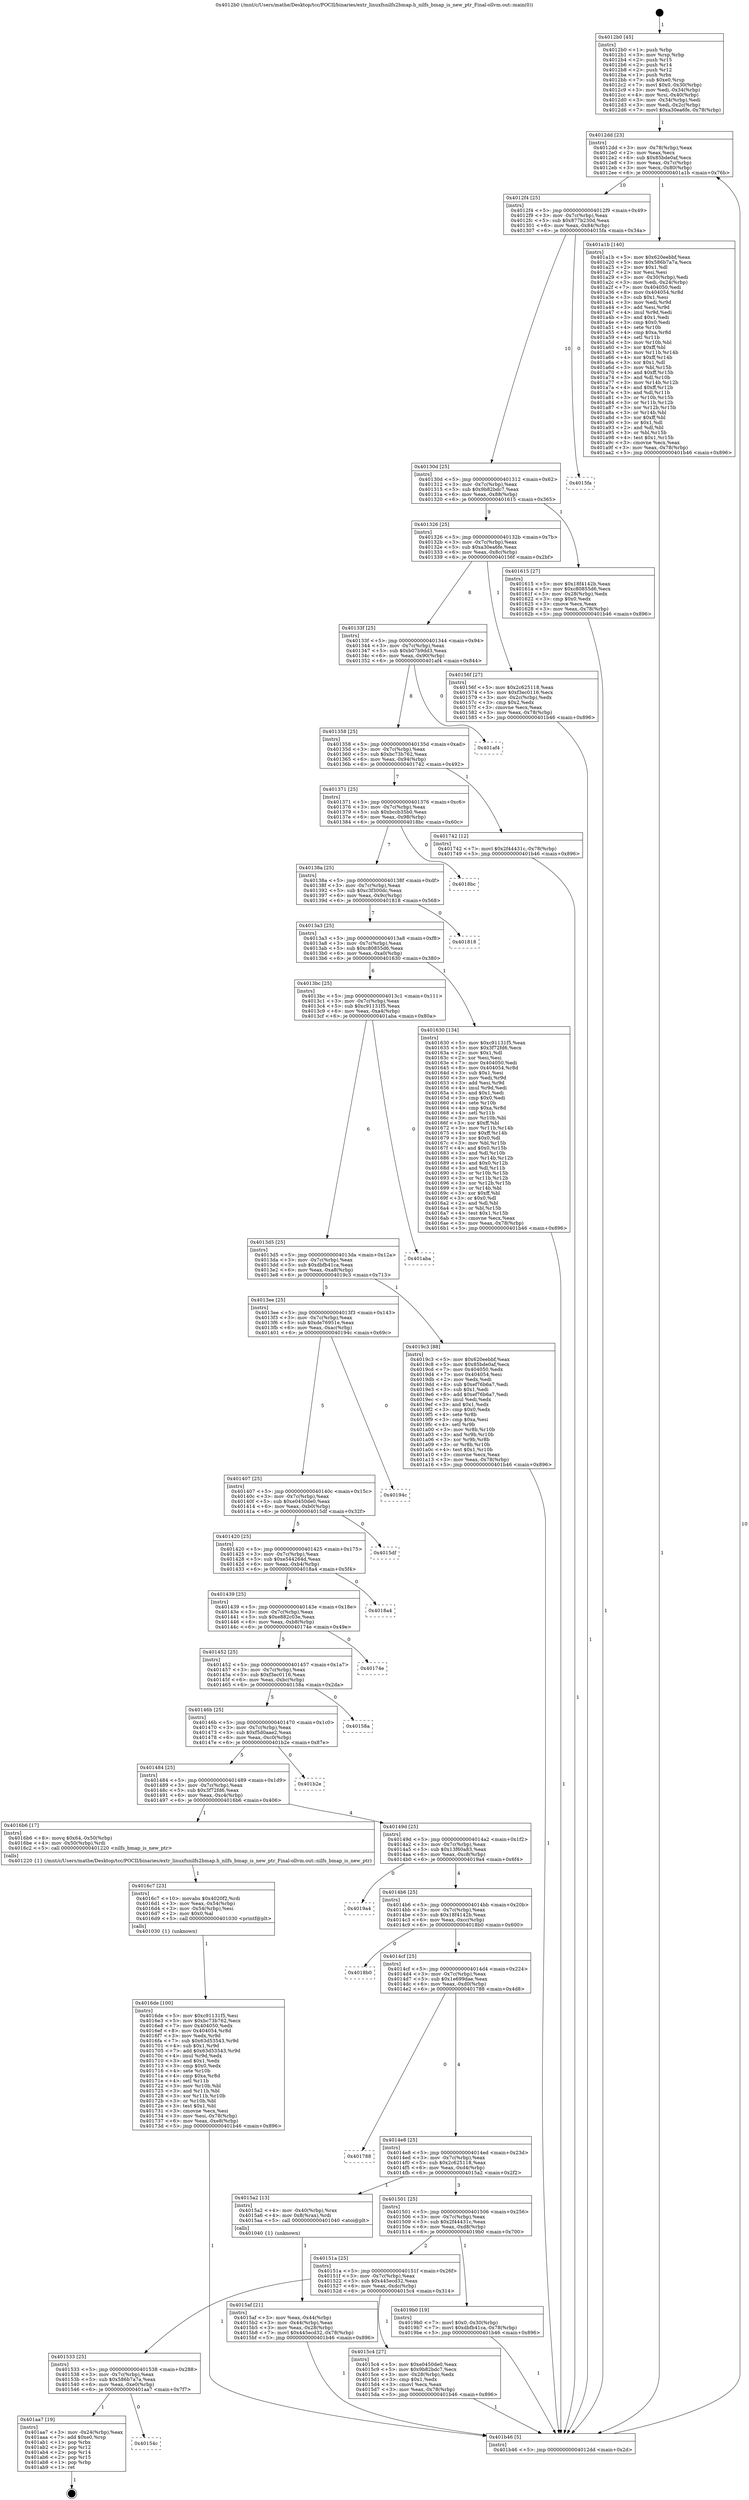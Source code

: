 digraph "0x4012b0" {
  label = "0x4012b0 (/mnt/c/Users/mathe/Desktop/tcc/POCII/binaries/extr_linuxfsnilfs2bmap.h_nilfs_bmap_is_new_ptr_Final-ollvm.out::main(0))"
  labelloc = "t"
  node[shape=record]

  Entry [label="",width=0.3,height=0.3,shape=circle,fillcolor=black,style=filled]
  "0x4012dd" [label="{
     0x4012dd [23]\l
     | [instrs]\l
     &nbsp;&nbsp;0x4012dd \<+3\>: mov -0x78(%rbp),%eax\l
     &nbsp;&nbsp;0x4012e0 \<+2\>: mov %eax,%ecx\l
     &nbsp;&nbsp;0x4012e2 \<+6\>: sub $0x85bde0af,%ecx\l
     &nbsp;&nbsp;0x4012e8 \<+3\>: mov %eax,-0x7c(%rbp)\l
     &nbsp;&nbsp;0x4012eb \<+3\>: mov %ecx,-0x80(%rbp)\l
     &nbsp;&nbsp;0x4012ee \<+6\>: je 0000000000401a1b \<main+0x76b\>\l
  }"]
  "0x401a1b" [label="{
     0x401a1b [140]\l
     | [instrs]\l
     &nbsp;&nbsp;0x401a1b \<+5\>: mov $0x620eebbf,%eax\l
     &nbsp;&nbsp;0x401a20 \<+5\>: mov $0x586b7a7a,%ecx\l
     &nbsp;&nbsp;0x401a25 \<+2\>: mov $0x1,%dl\l
     &nbsp;&nbsp;0x401a27 \<+2\>: xor %esi,%esi\l
     &nbsp;&nbsp;0x401a29 \<+3\>: mov -0x30(%rbp),%edi\l
     &nbsp;&nbsp;0x401a2c \<+3\>: mov %edi,-0x24(%rbp)\l
     &nbsp;&nbsp;0x401a2f \<+7\>: mov 0x404050,%edi\l
     &nbsp;&nbsp;0x401a36 \<+8\>: mov 0x404054,%r8d\l
     &nbsp;&nbsp;0x401a3e \<+3\>: sub $0x1,%esi\l
     &nbsp;&nbsp;0x401a41 \<+3\>: mov %edi,%r9d\l
     &nbsp;&nbsp;0x401a44 \<+3\>: add %esi,%r9d\l
     &nbsp;&nbsp;0x401a47 \<+4\>: imul %r9d,%edi\l
     &nbsp;&nbsp;0x401a4b \<+3\>: and $0x1,%edi\l
     &nbsp;&nbsp;0x401a4e \<+3\>: cmp $0x0,%edi\l
     &nbsp;&nbsp;0x401a51 \<+4\>: sete %r10b\l
     &nbsp;&nbsp;0x401a55 \<+4\>: cmp $0xa,%r8d\l
     &nbsp;&nbsp;0x401a59 \<+4\>: setl %r11b\l
     &nbsp;&nbsp;0x401a5d \<+3\>: mov %r10b,%bl\l
     &nbsp;&nbsp;0x401a60 \<+3\>: xor $0xff,%bl\l
     &nbsp;&nbsp;0x401a63 \<+3\>: mov %r11b,%r14b\l
     &nbsp;&nbsp;0x401a66 \<+4\>: xor $0xff,%r14b\l
     &nbsp;&nbsp;0x401a6a \<+3\>: xor $0x1,%dl\l
     &nbsp;&nbsp;0x401a6d \<+3\>: mov %bl,%r15b\l
     &nbsp;&nbsp;0x401a70 \<+4\>: and $0xff,%r15b\l
     &nbsp;&nbsp;0x401a74 \<+3\>: and %dl,%r10b\l
     &nbsp;&nbsp;0x401a77 \<+3\>: mov %r14b,%r12b\l
     &nbsp;&nbsp;0x401a7a \<+4\>: and $0xff,%r12b\l
     &nbsp;&nbsp;0x401a7e \<+3\>: and %dl,%r11b\l
     &nbsp;&nbsp;0x401a81 \<+3\>: or %r10b,%r15b\l
     &nbsp;&nbsp;0x401a84 \<+3\>: or %r11b,%r12b\l
     &nbsp;&nbsp;0x401a87 \<+3\>: xor %r12b,%r15b\l
     &nbsp;&nbsp;0x401a8a \<+3\>: or %r14b,%bl\l
     &nbsp;&nbsp;0x401a8d \<+3\>: xor $0xff,%bl\l
     &nbsp;&nbsp;0x401a90 \<+3\>: or $0x1,%dl\l
     &nbsp;&nbsp;0x401a93 \<+2\>: and %dl,%bl\l
     &nbsp;&nbsp;0x401a95 \<+3\>: or %bl,%r15b\l
     &nbsp;&nbsp;0x401a98 \<+4\>: test $0x1,%r15b\l
     &nbsp;&nbsp;0x401a9c \<+3\>: cmovne %ecx,%eax\l
     &nbsp;&nbsp;0x401a9f \<+3\>: mov %eax,-0x78(%rbp)\l
     &nbsp;&nbsp;0x401aa2 \<+5\>: jmp 0000000000401b46 \<main+0x896\>\l
  }"]
  "0x4012f4" [label="{
     0x4012f4 [25]\l
     | [instrs]\l
     &nbsp;&nbsp;0x4012f4 \<+5\>: jmp 00000000004012f9 \<main+0x49\>\l
     &nbsp;&nbsp;0x4012f9 \<+3\>: mov -0x7c(%rbp),%eax\l
     &nbsp;&nbsp;0x4012fc \<+5\>: sub $0x877b230d,%eax\l
     &nbsp;&nbsp;0x401301 \<+6\>: mov %eax,-0x84(%rbp)\l
     &nbsp;&nbsp;0x401307 \<+6\>: je 00000000004015fa \<main+0x34a\>\l
  }"]
  Exit [label="",width=0.3,height=0.3,shape=circle,fillcolor=black,style=filled,peripheries=2]
  "0x4015fa" [label="{
     0x4015fa\l
  }", style=dashed]
  "0x40130d" [label="{
     0x40130d [25]\l
     | [instrs]\l
     &nbsp;&nbsp;0x40130d \<+5\>: jmp 0000000000401312 \<main+0x62\>\l
     &nbsp;&nbsp;0x401312 \<+3\>: mov -0x7c(%rbp),%eax\l
     &nbsp;&nbsp;0x401315 \<+5\>: sub $0x9b82bdc7,%eax\l
     &nbsp;&nbsp;0x40131a \<+6\>: mov %eax,-0x88(%rbp)\l
     &nbsp;&nbsp;0x401320 \<+6\>: je 0000000000401615 \<main+0x365\>\l
  }"]
  "0x40154c" [label="{
     0x40154c\l
  }", style=dashed]
  "0x401615" [label="{
     0x401615 [27]\l
     | [instrs]\l
     &nbsp;&nbsp;0x401615 \<+5\>: mov $0x18f4142b,%eax\l
     &nbsp;&nbsp;0x40161a \<+5\>: mov $0xc80855d6,%ecx\l
     &nbsp;&nbsp;0x40161f \<+3\>: mov -0x28(%rbp),%edx\l
     &nbsp;&nbsp;0x401622 \<+3\>: cmp $0x0,%edx\l
     &nbsp;&nbsp;0x401625 \<+3\>: cmove %ecx,%eax\l
     &nbsp;&nbsp;0x401628 \<+3\>: mov %eax,-0x78(%rbp)\l
     &nbsp;&nbsp;0x40162b \<+5\>: jmp 0000000000401b46 \<main+0x896\>\l
  }"]
  "0x401326" [label="{
     0x401326 [25]\l
     | [instrs]\l
     &nbsp;&nbsp;0x401326 \<+5\>: jmp 000000000040132b \<main+0x7b\>\l
     &nbsp;&nbsp;0x40132b \<+3\>: mov -0x7c(%rbp),%eax\l
     &nbsp;&nbsp;0x40132e \<+5\>: sub $0xa30ea6fe,%eax\l
     &nbsp;&nbsp;0x401333 \<+6\>: mov %eax,-0x8c(%rbp)\l
     &nbsp;&nbsp;0x401339 \<+6\>: je 000000000040156f \<main+0x2bf\>\l
  }"]
  "0x401aa7" [label="{
     0x401aa7 [19]\l
     | [instrs]\l
     &nbsp;&nbsp;0x401aa7 \<+3\>: mov -0x24(%rbp),%eax\l
     &nbsp;&nbsp;0x401aaa \<+7\>: add $0xe0,%rsp\l
     &nbsp;&nbsp;0x401ab1 \<+1\>: pop %rbx\l
     &nbsp;&nbsp;0x401ab2 \<+2\>: pop %r12\l
     &nbsp;&nbsp;0x401ab4 \<+2\>: pop %r14\l
     &nbsp;&nbsp;0x401ab6 \<+2\>: pop %r15\l
     &nbsp;&nbsp;0x401ab8 \<+1\>: pop %rbp\l
     &nbsp;&nbsp;0x401ab9 \<+1\>: ret\l
  }"]
  "0x40156f" [label="{
     0x40156f [27]\l
     | [instrs]\l
     &nbsp;&nbsp;0x40156f \<+5\>: mov $0x2c625118,%eax\l
     &nbsp;&nbsp;0x401574 \<+5\>: mov $0xf3ec0116,%ecx\l
     &nbsp;&nbsp;0x401579 \<+3\>: mov -0x2c(%rbp),%edx\l
     &nbsp;&nbsp;0x40157c \<+3\>: cmp $0x2,%edx\l
     &nbsp;&nbsp;0x40157f \<+3\>: cmovne %ecx,%eax\l
     &nbsp;&nbsp;0x401582 \<+3\>: mov %eax,-0x78(%rbp)\l
     &nbsp;&nbsp;0x401585 \<+5\>: jmp 0000000000401b46 \<main+0x896\>\l
  }"]
  "0x40133f" [label="{
     0x40133f [25]\l
     | [instrs]\l
     &nbsp;&nbsp;0x40133f \<+5\>: jmp 0000000000401344 \<main+0x94\>\l
     &nbsp;&nbsp;0x401344 \<+3\>: mov -0x7c(%rbp),%eax\l
     &nbsp;&nbsp;0x401347 \<+5\>: sub $0xb07b9dd3,%eax\l
     &nbsp;&nbsp;0x40134c \<+6\>: mov %eax,-0x90(%rbp)\l
     &nbsp;&nbsp;0x401352 \<+6\>: je 0000000000401af4 \<main+0x844\>\l
  }"]
  "0x401b46" [label="{
     0x401b46 [5]\l
     | [instrs]\l
     &nbsp;&nbsp;0x401b46 \<+5\>: jmp 00000000004012dd \<main+0x2d\>\l
  }"]
  "0x4012b0" [label="{
     0x4012b0 [45]\l
     | [instrs]\l
     &nbsp;&nbsp;0x4012b0 \<+1\>: push %rbp\l
     &nbsp;&nbsp;0x4012b1 \<+3\>: mov %rsp,%rbp\l
     &nbsp;&nbsp;0x4012b4 \<+2\>: push %r15\l
     &nbsp;&nbsp;0x4012b6 \<+2\>: push %r14\l
     &nbsp;&nbsp;0x4012b8 \<+2\>: push %r12\l
     &nbsp;&nbsp;0x4012ba \<+1\>: push %rbx\l
     &nbsp;&nbsp;0x4012bb \<+7\>: sub $0xe0,%rsp\l
     &nbsp;&nbsp;0x4012c2 \<+7\>: movl $0x0,-0x30(%rbp)\l
     &nbsp;&nbsp;0x4012c9 \<+3\>: mov %edi,-0x34(%rbp)\l
     &nbsp;&nbsp;0x4012cc \<+4\>: mov %rsi,-0x40(%rbp)\l
     &nbsp;&nbsp;0x4012d0 \<+3\>: mov -0x34(%rbp),%edi\l
     &nbsp;&nbsp;0x4012d3 \<+3\>: mov %edi,-0x2c(%rbp)\l
     &nbsp;&nbsp;0x4012d6 \<+7\>: movl $0xa30ea6fe,-0x78(%rbp)\l
  }"]
  "0x4016de" [label="{
     0x4016de [100]\l
     | [instrs]\l
     &nbsp;&nbsp;0x4016de \<+5\>: mov $0xc91131f5,%esi\l
     &nbsp;&nbsp;0x4016e3 \<+5\>: mov $0xbc73b762,%ecx\l
     &nbsp;&nbsp;0x4016e8 \<+7\>: mov 0x404050,%edx\l
     &nbsp;&nbsp;0x4016ef \<+8\>: mov 0x404054,%r8d\l
     &nbsp;&nbsp;0x4016f7 \<+3\>: mov %edx,%r9d\l
     &nbsp;&nbsp;0x4016fa \<+7\>: sub $0x63d53543,%r9d\l
     &nbsp;&nbsp;0x401701 \<+4\>: sub $0x1,%r9d\l
     &nbsp;&nbsp;0x401705 \<+7\>: add $0x63d53543,%r9d\l
     &nbsp;&nbsp;0x40170c \<+4\>: imul %r9d,%edx\l
     &nbsp;&nbsp;0x401710 \<+3\>: and $0x1,%edx\l
     &nbsp;&nbsp;0x401713 \<+3\>: cmp $0x0,%edx\l
     &nbsp;&nbsp;0x401716 \<+4\>: sete %r10b\l
     &nbsp;&nbsp;0x40171a \<+4\>: cmp $0xa,%r8d\l
     &nbsp;&nbsp;0x40171e \<+4\>: setl %r11b\l
     &nbsp;&nbsp;0x401722 \<+3\>: mov %r10b,%bl\l
     &nbsp;&nbsp;0x401725 \<+3\>: and %r11b,%bl\l
     &nbsp;&nbsp;0x401728 \<+3\>: xor %r11b,%r10b\l
     &nbsp;&nbsp;0x40172b \<+3\>: or %r10b,%bl\l
     &nbsp;&nbsp;0x40172e \<+3\>: test $0x1,%bl\l
     &nbsp;&nbsp;0x401731 \<+3\>: cmovne %ecx,%esi\l
     &nbsp;&nbsp;0x401734 \<+3\>: mov %esi,-0x78(%rbp)\l
     &nbsp;&nbsp;0x401737 \<+6\>: mov %eax,-0xe8(%rbp)\l
     &nbsp;&nbsp;0x40173d \<+5\>: jmp 0000000000401b46 \<main+0x896\>\l
  }"]
  "0x401af4" [label="{
     0x401af4\l
  }", style=dashed]
  "0x401358" [label="{
     0x401358 [25]\l
     | [instrs]\l
     &nbsp;&nbsp;0x401358 \<+5\>: jmp 000000000040135d \<main+0xad\>\l
     &nbsp;&nbsp;0x40135d \<+3\>: mov -0x7c(%rbp),%eax\l
     &nbsp;&nbsp;0x401360 \<+5\>: sub $0xbc73b762,%eax\l
     &nbsp;&nbsp;0x401365 \<+6\>: mov %eax,-0x94(%rbp)\l
     &nbsp;&nbsp;0x40136b \<+6\>: je 0000000000401742 \<main+0x492\>\l
  }"]
  "0x4016c7" [label="{
     0x4016c7 [23]\l
     | [instrs]\l
     &nbsp;&nbsp;0x4016c7 \<+10\>: movabs $0x4020f2,%rdi\l
     &nbsp;&nbsp;0x4016d1 \<+3\>: mov %eax,-0x54(%rbp)\l
     &nbsp;&nbsp;0x4016d4 \<+3\>: mov -0x54(%rbp),%esi\l
     &nbsp;&nbsp;0x4016d7 \<+2\>: mov $0x0,%al\l
     &nbsp;&nbsp;0x4016d9 \<+5\>: call 0000000000401030 \<printf@plt\>\l
     | [calls]\l
     &nbsp;&nbsp;0x401030 \{1\} (unknown)\l
  }"]
  "0x401742" [label="{
     0x401742 [12]\l
     | [instrs]\l
     &nbsp;&nbsp;0x401742 \<+7\>: movl $0x2f44431c,-0x78(%rbp)\l
     &nbsp;&nbsp;0x401749 \<+5\>: jmp 0000000000401b46 \<main+0x896\>\l
  }"]
  "0x401371" [label="{
     0x401371 [25]\l
     | [instrs]\l
     &nbsp;&nbsp;0x401371 \<+5\>: jmp 0000000000401376 \<main+0xc6\>\l
     &nbsp;&nbsp;0x401376 \<+3\>: mov -0x7c(%rbp),%eax\l
     &nbsp;&nbsp;0x401379 \<+5\>: sub $0xbccb35b0,%eax\l
     &nbsp;&nbsp;0x40137e \<+6\>: mov %eax,-0x98(%rbp)\l
     &nbsp;&nbsp;0x401384 \<+6\>: je 00000000004018bc \<main+0x60c\>\l
  }"]
  "0x401533" [label="{
     0x401533 [25]\l
     | [instrs]\l
     &nbsp;&nbsp;0x401533 \<+5\>: jmp 0000000000401538 \<main+0x288\>\l
     &nbsp;&nbsp;0x401538 \<+3\>: mov -0x7c(%rbp),%eax\l
     &nbsp;&nbsp;0x40153b \<+5\>: sub $0x586b7a7a,%eax\l
     &nbsp;&nbsp;0x401540 \<+6\>: mov %eax,-0xe0(%rbp)\l
     &nbsp;&nbsp;0x401546 \<+6\>: je 0000000000401aa7 \<main+0x7f7\>\l
  }"]
  "0x4018bc" [label="{
     0x4018bc\l
  }", style=dashed]
  "0x40138a" [label="{
     0x40138a [25]\l
     | [instrs]\l
     &nbsp;&nbsp;0x40138a \<+5\>: jmp 000000000040138f \<main+0xdf\>\l
     &nbsp;&nbsp;0x40138f \<+3\>: mov -0x7c(%rbp),%eax\l
     &nbsp;&nbsp;0x401392 \<+5\>: sub $0xc3f300dc,%eax\l
     &nbsp;&nbsp;0x401397 \<+6\>: mov %eax,-0x9c(%rbp)\l
     &nbsp;&nbsp;0x40139d \<+6\>: je 0000000000401818 \<main+0x568\>\l
  }"]
  "0x4015c4" [label="{
     0x4015c4 [27]\l
     | [instrs]\l
     &nbsp;&nbsp;0x4015c4 \<+5\>: mov $0xe0450de0,%eax\l
     &nbsp;&nbsp;0x4015c9 \<+5\>: mov $0x9b82bdc7,%ecx\l
     &nbsp;&nbsp;0x4015ce \<+3\>: mov -0x28(%rbp),%edx\l
     &nbsp;&nbsp;0x4015d1 \<+3\>: cmp $0x1,%edx\l
     &nbsp;&nbsp;0x4015d4 \<+3\>: cmovl %ecx,%eax\l
     &nbsp;&nbsp;0x4015d7 \<+3\>: mov %eax,-0x78(%rbp)\l
     &nbsp;&nbsp;0x4015da \<+5\>: jmp 0000000000401b46 \<main+0x896\>\l
  }"]
  "0x401818" [label="{
     0x401818\l
  }", style=dashed]
  "0x4013a3" [label="{
     0x4013a3 [25]\l
     | [instrs]\l
     &nbsp;&nbsp;0x4013a3 \<+5\>: jmp 00000000004013a8 \<main+0xf8\>\l
     &nbsp;&nbsp;0x4013a8 \<+3\>: mov -0x7c(%rbp),%eax\l
     &nbsp;&nbsp;0x4013ab \<+5\>: sub $0xc80855d6,%eax\l
     &nbsp;&nbsp;0x4013b0 \<+6\>: mov %eax,-0xa0(%rbp)\l
     &nbsp;&nbsp;0x4013b6 \<+6\>: je 0000000000401630 \<main+0x380\>\l
  }"]
  "0x40151a" [label="{
     0x40151a [25]\l
     | [instrs]\l
     &nbsp;&nbsp;0x40151a \<+5\>: jmp 000000000040151f \<main+0x26f\>\l
     &nbsp;&nbsp;0x40151f \<+3\>: mov -0x7c(%rbp),%eax\l
     &nbsp;&nbsp;0x401522 \<+5\>: sub $0x445ecd32,%eax\l
     &nbsp;&nbsp;0x401527 \<+6\>: mov %eax,-0xdc(%rbp)\l
     &nbsp;&nbsp;0x40152d \<+6\>: je 00000000004015c4 \<main+0x314\>\l
  }"]
  "0x401630" [label="{
     0x401630 [134]\l
     | [instrs]\l
     &nbsp;&nbsp;0x401630 \<+5\>: mov $0xc91131f5,%eax\l
     &nbsp;&nbsp;0x401635 \<+5\>: mov $0x3f72fd6,%ecx\l
     &nbsp;&nbsp;0x40163a \<+2\>: mov $0x1,%dl\l
     &nbsp;&nbsp;0x40163c \<+2\>: xor %esi,%esi\l
     &nbsp;&nbsp;0x40163e \<+7\>: mov 0x404050,%edi\l
     &nbsp;&nbsp;0x401645 \<+8\>: mov 0x404054,%r8d\l
     &nbsp;&nbsp;0x40164d \<+3\>: sub $0x1,%esi\l
     &nbsp;&nbsp;0x401650 \<+3\>: mov %edi,%r9d\l
     &nbsp;&nbsp;0x401653 \<+3\>: add %esi,%r9d\l
     &nbsp;&nbsp;0x401656 \<+4\>: imul %r9d,%edi\l
     &nbsp;&nbsp;0x40165a \<+3\>: and $0x1,%edi\l
     &nbsp;&nbsp;0x40165d \<+3\>: cmp $0x0,%edi\l
     &nbsp;&nbsp;0x401660 \<+4\>: sete %r10b\l
     &nbsp;&nbsp;0x401664 \<+4\>: cmp $0xa,%r8d\l
     &nbsp;&nbsp;0x401668 \<+4\>: setl %r11b\l
     &nbsp;&nbsp;0x40166c \<+3\>: mov %r10b,%bl\l
     &nbsp;&nbsp;0x40166f \<+3\>: xor $0xff,%bl\l
     &nbsp;&nbsp;0x401672 \<+3\>: mov %r11b,%r14b\l
     &nbsp;&nbsp;0x401675 \<+4\>: xor $0xff,%r14b\l
     &nbsp;&nbsp;0x401679 \<+3\>: xor $0x0,%dl\l
     &nbsp;&nbsp;0x40167c \<+3\>: mov %bl,%r15b\l
     &nbsp;&nbsp;0x40167f \<+4\>: and $0x0,%r15b\l
     &nbsp;&nbsp;0x401683 \<+3\>: and %dl,%r10b\l
     &nbsp;&nbsp;0x401686 \<+3\>: mov %r14b,%r12b\l
     &nbsp;&nbsp;0x401689 \<+4\>: and $0x0,%r12b\l
     &nbsp;&nbsp;0x40168d \<+3\>: and %dl,%r11b\l
     &nbsp;&nbsp;0x401690 \<+3\>: or %r10b,%r15b\l
     &nbsp;&nbsp;0x401693 \<+3\>: or %r11b,%r12b\l
     &nbsp;&nbsp;0x401696 \<+3\>: xor %r12b,%r15b\l
     &nbsp;&nbsp;0x401699 \<+3\>: or %r14b,%bl\l
     &nbsp;&nbsp;0x40169c \<+3\>: xor $0xff,%bl\l
     &nbsp;&nbsp;0x40169f \<+3\>: or $0x0,%dl\l
     &nbsp;&nbsp;0x4016a2 \<+2\>: and %dl,%bl\l
     &nbsp;&nbsp;0x4016a4 \<+3\>: or %bl,%r15b\l
     &nbsp;&nbsp;0x4016a7 \<+4\>: test $0x1,%r15b\l
     &nbsp;&nbsp;0x4016ab \<+3\>: cmovne %ecx,%eax\l
     &nbsp;&nbsp;0x4016ae \<+3\>: mov %eax,-0x78(%rbp)\l
     &nbsp;&nbsp;0x4016b1 \<+5\>: jmp 0000000000401b46 \<main+0x896\>\l
  }"]
  "0x4013bc" [label="{
     0x4013bc [25]\l
     | [instrs]\l
     &nbsp;&nbsp;0x4013bc \<+5\>: jmp 00000000004013c1 \<main+0x111\>\l
     &nbsp;&nbsp;0x4013c1 \<+3\>: mov -0x7c(%rbp),%eax\l
     &nbsp;&nbsp;0x4013c4 \<+5\>: sub $0xc91131f5,%eax\l
     &nbsp;&nbsp;0x4013c9 \<+6\>: mov %eax,-0xa4(%rbp)\l
     &nbsp;&nbsp;0x4013cf \<+6\>: je 0000000000401aba \<main+0x80a\>\l
  }"]
  "0x4019b0" [label="{
     0x4019b0 [19]\l
     | [instrs]\l
     &nbsp;&nbsp;0x4019b0 \<+7\>: movl $0x0,-0x30(%rbp)\l
     &nbsp;&nbsp;0x4019b7 \<+7\>: movl $0xdbfb41ca,-0x78(%rbp)\l
     &nbsp;&nbsp;0x4019be \<+5\>: jmp 0000000000401b46 \<main+0x896\>\l
  }"]
  "0x401aba" [label="{
     0x401aba\l
  }", style=dashed]
  "0x4013d5" [label="{
     0x4013d5 [25]\l
     | [instrs]\l
     &nbsp;&nbsp;0x4013d5 \<+5\>: jmp 00000000004013da \<main+0x12a\>\l
     &nbsp;&nbsp;0x4013da \<+3\>: mov -0x7c(%rbp),%eax\l
     &nbsp;&nbsp;0x4013dd \<+5\>: sub $0xdbfb41ca,%eax\l
     &nbsp;&nbsp;0x4013e2 \<+6\>: mov %eax,-0xa8(%rbp)\l
     &nbsp;&nbsp;0x4013e8 \<+6\>: je 00000000004019c3 \<main+0x713\>\l
  }"]
  "0x4015af" [label="{
     0x4015af [21]\l
     | [instrs]\l
     &nbsp;&nbsp;0x4015af \<+3\>: mov %eax,-0x44(%rbp)\l
     &nbsp;&nbsp;0x4015b2 \<+3\>: mov -0x44(%rbp),%eax\l
     &nbsp;&nbsp;0x4015b5 \<+3\>: mov %eax,-0x28(%rbp)\l
     &nbsp;&nbsp;0x4015b8 \<+7\>: movl $0x445ecd32,-0x78(%rbp)\l
     &nbsp;&nbsp;0x4015bf \<+5\>: jmp 0000000000401b46 \<main+0x896\>\l
  }"]
  "0x4019c3" [label="{
     0x4019c3 [88]\l
     | [instrs]\l
     &nbsp;&nbsp;0x4019c3 \<+5\>: mov $0x620eebbf,%eax\l
     &nbsp;&nbsp;0x4019c8 \<+5\>: mov $0x85bde0af,%ecx\l
     &nbsp;&nbsp;0x4019cd \<+7\>: mov 0x404050,%edx\l
     &nbsp;&nbsp;0x4019d4 \<+7\>: mov 0x404054,%esi\l
     &nbsp;&nbsp;0x4019db \<+2\>: mov %edx,%edi\l
     &nbsp;&nbsp;0x4019dd \<+6\>: sub $0xef76b6a7,%edi\l
     &nbsp;&nbsp;0x4019e3 \<+3\>: sub $0x1,%edi\l
     &nbsp;&nbsp;0x4019e6 \<+6\>: add $0xef76b6a7,%edi\l
     &nbsp;&nbsp;0x4019ec \<+3\>: imul %edi,%edx\l
     &nbsp;&nbsp;0x4019ef \<+3\>: and $0x1,%edx\l
     &nbsp;&nbsp;0x4019f2 \<+3\>: cmp $0x0,%edx\l
     &nbsp;&nbsp;0x4019f5 \<+4\>: sete %r8b\l
     &nbsp;&nbsp;0x4019f9 \<+3\>: cmp $0xa,%esi\l
     &nbsp;&nbsp;0x4019fc \<+4\>: setl %r9b\l
     &nbsp;&nbsp;0x401a00 \<+3\>: mov %r8b,%r10b\l
     &nbsp;&nbsp;0x401a03 \<+3\>: and %r9b,%r10b\l
     &nbsp;&nbsp;0x401a06 \<+3\>: xor %r9b,%r8b\l
     &nbsp;&nbsp;0x401a09 \<+3\>: or %r8b,%r10b\l
     &nbsp;&nbsp;0x401a0c \<+4\>: test $0x1,%r10b\l
     &nbsp;&nbsp;0x401a10 \<+3\>: cmovne %ecx,%eax\l
     &nbsp;&nbsp;0x401a13 \<+3\>: mov %eax,-0x78(%rbp)\l
     &nbsp;&nbsp;0x401a16 \<+5\>: jmp 0000000000401b46 \<main+0x896\>\l
  }"]
  "0x4013ee" [label="{
     0x4013ee [25]\l
     | [instrs]\l
     &nbsp;&nbsp;0x4013ee \<+5\>: jmp 00000000004013f3 \<main+0x143\>\l
     &nbsp;&nbsp;0x4013f3 \<+3\>: mov -0x7c(%rbp),%eax\l
     &nbsp;&nbsp;0x4013f6 \<+5\>: sub $0xde76951e,%eax\l
     &nbsp;&nbsp;0x4013fb \<+6\>: mov %eax,-0xac(%rbp)\l
     &nbsp;&nbsp;0x401401 \<+6\>: je 000000000040194c \<main+0x69c\>\l
  }"]
  "0x401501" [label="{
     0x401501 [25]\l
     | [instrs]\l
     &nbsp;&nbsp;0x401501 \<+5\>: jmp 0000000000401506 \<main+0x256\>\l
     &nbsp;&nbsp;0x401506 \<+3\>: mov -0x7c(%rbp),%eax\l
     &nbsp;&nbsp;0x401509 \<+5\>: sub $0x2f44431c,%eax\l
     &nbsp;&nbsp;0x40150e \<+6\>: mov %eax,-0xd8(%rbp)\l
     &nbsp;&nbsp;0x401514 \<+6\>: je 00000000004019b0 \<main+0x700\>\l
  }"]
  "0x40194c" [label="{
     0x40194c\l
  }", style=dashed]
  "0x401407" [label="{
     0x401407 [25]\l
     | [instrs]\l
     &nbsp;&nbsp;0x401407 \<+5\>: jmp 000000000040140c \<main+0x15c\>\l
     &nbsp;&nbsp;0x40140c \<+3\>: mov -0x7c(%rbp),%eax\l
     &nbsp;&nbsp;0x40140f \<+5\>: sub $0xe0450de0,%eax\l
     &nbsp;&nbsp;0x401414 \<+6\>: mov %eax,-0xb0(%rbp)\l
     &nbsp;&nbsp;0x40141a \<+6\>: je 00000000004015df \<main+0x32f\>\l
  }"]
  "0x4015a2" [label="{
     0x4015a2 [13]\l
     | [instrs]\l
     &nbsp;&nbsp;0x4015a2 \<+4\>: mov -0x40(%rbp),%rax\l
     &nbsp;&nbsp;0x4015a6 \<+4\>: mov 0x8(%rax),%rdi\l
     &nbsp;&nbsp;0x4015aa \<+5\>: call 0000000000401040 \<atoi@plt\>\l
     | [calls]\l
     &nbsp;&nbsp;0x401040 \{1\} (unknown)\l
  }"]
  "0x4015df" [label="{
     0x4015df\l
  }", style=dashed]
  "0x401420" [label="{
     0x401420 [25]\l
     | [instrs]\l
     &nbsp;&nbsp;0x401420 \<+5\>: jmp 0000000000401425 \<main+0x175\>\l
     &nbsp;&nbsp;0x401425 \<+3\>: mov -0x7c(%rbp),%eax\l
     &nbsp;&nbsp;0x401428 \<+5\>: sub $0xe544264d,%eax\l
     &nbsp;&nbsp;0x40142d \<+6\>: mov %eax,-0xb4(%rbp)\l
     &nbsp;&nbsp;0x401433 \<+6\>: je 00000000004018a4 \<main+0x5f4\>\l
  }"]
  "0x4014e8" [label="{
     0x4014e8 [25]\l
     | [instrs]\l
     &nbsp;&nbsp;0x4014e8 \<+5\>: jmp 00000000004014ed \<main+0x23d\>\l
     &nbsp;&nbsp;0x4014ed \<+3\>: mov -0x7c(%rbp),%eax\l
     &nbsp;&nbsp;0x4014f0 \<+5\>: sub $0x2c625118,%eax\l
     &nbsp;&nbsp;0x4014f5 \<+6\>: mov %eax,-0xd4(%rbp)\l
     &nbsp;&nbsp;0x4014fb \<+6\>: je 00000000004015a2 \<main+0x2f2\>\l
  }"]
  "0x4018a4" [label="{
     0x4018a4\l
  }", style=dashed]
  "0x401439" [label="{
     0x401439 [25]\l
     | [instrs]\l
     &nbsp;&nbsp;0x401439 \<+5\>: jmp 000000000040143e \<main+0x18e\>\l
     &nbsp;&nbsp;0x40143e \<+3\>: mov -0x7c(%rbp),%eax\l
     &nbsp;&nbsp;0x401441 \<+5\>: sub $0xe882c03e,%eax\l
     &nbsp;&nbsp;0x401446 \<+6\>: mov %eax,-0xb8(%rbp)\l
     &nbsp;&nbsp;0x40144c \<+6\>: je 000000000040174e \<main+0x49e\>\l
  }"]
  "0x401788" [label="{
     0x401788\l
  }", style=dashed]
  "0x40174e" [label="{
     0x40174e\l
  }", style=dashed]
  "0x401452" [label="{
     0x401452 [25]\l
     | [instrs]\l
     &nbsp;&nbsp;0x401452 \<+5\>: jmp 0000000000401457 \<main+0x1a7\>\l
     &nbsp;&nbsp;0x401457 \<+3\>: mov -0x7c(%rbp),%eax\l
     &nbsp;&nbsp;0x40145a \<+5\>: sub $0xf3ec0116,%eax\l
     &nbsp;&nbsp;0x40145f \<+6\>: mov %eax,-0xbc(%rbp)\l
     &nbsp;&nbsp;0x401465 \<+6\>: je 000000000040158a \<main+0x2da\>\l
  }"]
  "0x4014cf" [label="{
     0x4014cf [25]\l
     | [instrs]\l
     &nbsp;&nbsp;0x4014cf \<+5\>: jmp 00000000004014d4 \<main+0x224\>\l
     &nbsp;&nbsp;0x4014d4 \<+3\>: mov -0x7c(%rbp),%eax\l
     &nbsp;&nbsp;0x4014d7 \<+5\>: sub $0x1e699dae,%eax\l
     &nbsp;&nbsp;0x4014dc \<+6\>: mov %eax,-0xd0(%rbp)\l
     &nbsp;&nbsp;0x4014e2 \<+6\>: je 0000000000401788 \<main+0x4d8\>\l
  }"]
  "0x40158a" [label="{
     0x40158a\l
  }", style=dashed]
  "0x40146b" [label="{
     0x40146b [25]\l
     | [instrs]\l
     &nbsp;&nbsp;0x40146b \<+5\>: jmp 0000000000401470 \<main+0x1c0\>\l
     &nbsp;&nbsp;0x401470 \<+3\>: mov -0x7c(%rbp),%eax\l
     &nbsp;&nbsp;0x401473 \<+5\>: sub $0xf5d0aae2,%eax\l
     &nbsp;&nbsp;0x401478 \<+6\>: mov %eax,-0xc0(%rbp)\l
     &nbsp;&nbsp;0x40147e \<+6\>: je 0000000000401b2e \<main+0x87e\>\l
  }"]
  "0x4018b0" [label="{
     0x4018b0\l
  }", style=dashed]
  "0x401b2e" [label="{
     0x401b2e\l
  }", style=dashed]
  "0x401484" [label="{
     0x401484 [25]\l
     | [instrs]\l
     &nbsp;&nbsp;0x401484 \<+5\>: jmp 0000000000401489 \<main+0x1d9\>\l
     &nbsp;&nbsp;0x401489 \<+3\>: mov -0x7c(%rbp),%eax\l
     &nbsp;&nbsp;0x40148c \<+5\>: sub $0x3f72fd6,%eax\l
     &nbsp;&nbsp;0x401491 \<+6\>: mov %eax,-0xc4(%rbp)\l
     &nbsp;&nbsp;0x401497 \<+6\>: je 00000000004016b6 \<main+0x406\>\l
  }"]
  "0x4014b6" [label="{
     0x4014b6 [25]\l
     | [instrs]\l
     &nbsp;&nbsp;0x4014b6 \<+5\>: jmp 00000000004014bb \<main+0x20b\>\l
     &nbsp;&nbsp;0x4014bb \<+3\>: mov -0x7c(%rbp),%eax\l
     &nbsp;&nbsp;0x4014be \<+5\>: sub $0x18f4142b,%eax\l
     &nbsp;&nbsp;0x4014c3 \<+6\>: mov %eax,-0xcc(%rbp)\l
     &nbsp;&nbsp;0x4014c9 \<+6\>: je 00000000004018b0 \<main+0x600\>\l
  }"]
  "0x4016b6" [label="{
     0x4016b6 [17]\l
     | [instrs]\l
     &nbsp;&nbsp;0x4016b6 \<+8\>: movq $0x64,-0x50(%rbp)\l
     &nbsp;&nbsp;0x4016be \<+4\>: mov -0x50(%rbp),%rdi\l
     &nbsp;&nbsp;0x4016c2 \<+5\>: call 0000000000401220 \<nilfs_bmap_is_new_ptr\>\l
     | [calls]\l
     &nbsp;&nbsp;0x401220 \{1\} (/mnt/c/Users/mathe/Desktop/tcc/POCII/binaries/extr_linuxfsnilfs2bmap.h_nilfs_bmap_is_new_ptr_Final-ollvm.out::nilfs_bmap_is_new_ptr)\l
  }"]
  "0x40149d" [label="{
     0x40149d [25]\l
     | [instrs]\l
     &nbsp;&nbsp;0x40149d \<+5\>: jmp 00000000004014a2 \<main+0x1f2\>\l
     &nbsp;&nbsp;0x4014a2 \<+3\>: mov -0x7c(%rbp),%eax\l
     &nbsp;&nbsp;0x4014a5 \<+5\>: sub $0x13f60a83,%eax\l
     &nbsp;&nbsp;0x4014aa \<+6\>: mov %eax,-0xc8(%rbp)\l
     &nbsp;&nbsp;0x4014b0 \<+6\>: je 00000000004019a4 \<main+0x6f4\>\l
  }"]
  "0x4019a4" [label="{
     0x4019a4\l
  }", style=dashed]
  Entry -> "0x4012b0" [label=" 1"]
  "0x4012dd" -> "0x401a1b" [label=" 1"]
  "0x4012dd" -> "0x4012f4" [label=" 10"]
  "0x401aa7" -> Exit [label=" 1"]
  "0x4012f4" -> "0x4015fa" [label=" 0"]
  "0x4012f4" -> "0x40130d" [label=" 10"]
  "0x401533" -> "0x40154c" [label=" 0"]
  "0x40130d" -> "0x401615" [label=" 1"]
  "0x40130d" -> "0x401326" [label=" 9"]
  "0x401533" -> "0x401aa7" [label=" 1"]
  "0x401326" -> "0x40156f" [label=" 1"]
  "0x401326" -> "0x40133f" [label=" 8"]
  "0x40156f" -> "0x401b46" [label=" 1"]
  "0x4012b0" -> "0x4012dd" [label=" 1"]
  "0x401b46" -> "0x4012dd" [label=" 10"]
  "0x401a1b" -> "0x401b46" [label=" 1"]
  "0x40133f" -> "0x401af4" [label=" 0"]
  "0x40133f" -> "0x401358" [label=" 8"]
  "0x4019c3" -> "0x401b46" [label=" 1"]
  "0x401358" -> "0x401742" [label=" 1"]
  "0x401358" -> "0x401371" [label=" 7"]
  "0x4019b0" -> "0x401b46" [label=" 1"]
  "0x401371" -> "0x4018bc" [label=" 0"]
  "0x401371" -> "0x40138a" [label=" 7"]
  "0x401742" -> "0x401b46" [label=" 1"]
  "0x40138a" -> "0x401818" [label=" 0"]
  "0x40138a" -> "0x4013a3" [label=" 7"]
  "0x4016de" -> "0x401b46" [label=" 1"]
  "0x4013a3" -> "0x401630" [label=" 1"]
  "0x4013a3" -> "0x4013bc" [label=" 6"]
  "0x4016b6" -> "0x4016c7" [label=" 1"]
  "0x4013bc" -> "0x401aba" [label=" 0"]
  "0x4013bc" -> "0x4013d5" [label=" 6"]
  "0x401630" -> "0x401b46" [label=" 1"]
  "0x4013d5" -> "0x4019c3" [label=" 1"]
  "0x4013d5" -> "0x4013ee" [label=" 5"]
  "0x4015c4" -> "0x401b46" [label=" 1"]
  "0x4013ee" -> "0x40194c" [label=" 0"]
  "0x4013ee" -> "0x401407" [label=" 5"]
  "0x40151a" -> "0x401533" [label=" 1"]
  "0x401407" -> "0x4015df" [label=" 0"]
  "0x401407" -> "0x401420" [label=" 5"]
  "0x40151a" -> "0x4015c4" [label=" 1"]
  "0x401420" -> "0x4018a4" [label=" 0"]
  "0x401420" -> "0x401439" [label=" 5"]
  "0x401501" -> "0x40151a" [label=" 2"]
  "0x401439" -> "0x40174e" [label=" 0"]
  "0x401439" -> "0x401452" [label=" 5"]
  "0x401501" -> "0x4019b0" [label=" 1"]
  "0x401452" -> "0x40158a" [label=" 0"]
  "0x401452" -> "0x40146b" [label=" 5"]
  "0x4015af" -> "0x401b46" [label=" 1"]
  "0x40146b" -> "0x401b2e" [label=" 0"]
  "0x40146b" -> "0x401484" [label=" 5"]
  "0x4015a2" -> "0x4015af" [label=" 1"]
  "0x401484" -> "0x4016b6" [label=" 1"]
  "0x401484" -> "0x40149d" [label=" 4"]
  "0x4014e8" -> "0x4015a2" [label=" 1"]
  "0x40149d" -> "0x4019a4" [label=" 0"]
  "0x40149d" -> "0x4014b6" [label=" 4"]
  "0x4014e8" -> "0x401501" [label=" 3"]
  "0x4014b6" -> "0x4018b0" [label=" 0"]
  "0x4014b6" -> "0x4014cf" [label=" 4"]
  "0x401615" -> "0x401b46" [label=" 1"]
  "0x4014cf" -> "0x401788" [label=" 0"]
  "0x4014cf" -> "0x4014e8" [label=" 4"]
  "0x4016c7" -> "0x4016de" [label=" 1"]
}

